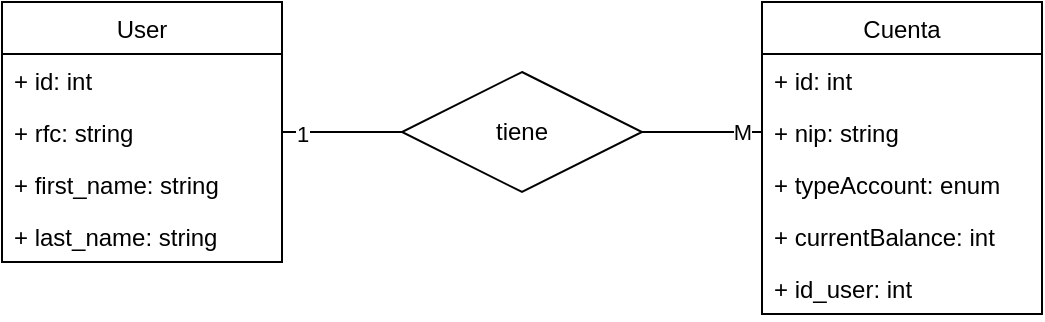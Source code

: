 <mxfile>
    <diagram id="ti2xCrG_IvprK0vBJ_pR" name="Page-1">
        <mxGraphModel dx="624" dy="586" grid="1" gridSize="10" guides="1" tooltips="1" connect="1" arrows="1" fold="1" page="1" pageScale="1" pageWidth="1169" pageHeight="827" math="0" shadow="0">
            <root>
                <mxCell id="0"/>
                <mxCell id="1" parent="0"/>
                <mxCell id="FSpl5RrhJ8k0J-2_uSit-50" value="User" style="swimlane;fontStyle=0;childLayout=stackLayout;horizontal=1;startSize=26;fillColor=none;horizontalStack=0;resizeParent=1;resizeParentMax=0;resizeLast=0;collapsible=1;marginBottom=0;" parent="1" vertex="1">
                    <mxGeometry x="380" y="160" width="140" height="130" as="geometry"/>
                </mxCell>
                <mxCell id="FSpl5RrhJ8k0J-2_uSit-51" value="+ id: int" style="text;strokeColor=none;fillColor=none;align=left;verticalAlign=top;spacingLeft=4;spacingRight=4;overflow=hidden;rotatable=0;points=[[0,0.5],[1,0.5]];portConstraint=eastwest;" parent="FSpl5RrhJ8k0J-2_uSit-50" vertex="1">
                    <mxGeometry y="26" width="140" height="26" as="geometry"/>
                </mxCell>
                <mxCell id="FSpl5RrhJ8k0J-2_uSit-52" value="+ rfc: string" style="text;strokeColor=none;fillColor=none;align=left;verticalAlign=top;spacingLeft=4;spacingRight=4;overflow=hidden;rotatable=0;points=[[0,0.5],[1,0.5]];portConstraint=eastwest;" parent="FSpl5RrhJ8k0J-2_uSit-50" vertex="1">
                    <mxGeometry y="52" width="140" height="26" as="geometry"/>
                </mxCell>
                <mxCell id="FSpl5RrhJ8k0J-2_uSit-53" value="+ first_name: string" style="text;strokeColor=none;fillColor=none;align=left;verticalAlign=top;spacingLeft=4;spacingRight=4;overflow=hidden;rotatable=0;points=[[0,0.5],[1,0.5]];portConstraint=eastwest;" parent="FSpl5RrhJ8k0J-2_uSit-50" vertex="1">
                    <mxGeometry y="78" width="140" height="26" as="geometry"/>
                </mxCell>
                <mxCell id="FSpl5RrhJ8k0J-2_uSit-54" value="+ last_name: string" style="text;strokeColor=none;fillColor=none;align=left;verticalAlign=top;spacingLeft=4;spacingRight=4;overflow=hidden;rotatable=0;points=[[0,0.5],[1,0.5]];portConstraint=eastwest;" parent="FSpl5RrhJ8k0J-2_uSit-50" vertex="1">
                    <mxGeometry y="104" width="140" height="26" as="geometry"/>
                </mxCell>
                <mxCell id="FSpl5RrhJ8k0J-2_uSit-59" value="Cuenta" style="swimlane;fontStyle=0;childLayout=stackLayout;horizontal=1;startSize=26;fillColor=none;horizontalStack=0;resizeParent=1;resizeParentMax=0;resizeLast=0;collapsible=1;marginBottom=0;" parent="1" vertex="1">
                    <mxGeometry x="760" y="160" width="140" height="156" as="geometry"/>
                </mxCell>
                <mxCell id="FSpl5RrhJ8k0J-2_uSit-60" value="+ id: int" style="text;strokeColor=none;fillColor=none;align=left;verticalAlign=top;spacingLeft=4;spacingRight=4;overflow=hidden;rotatable=0;points=[[0,0.5],[1,0.5]];portConstraint=eastwest;" parent="FSpl5RrhJ8k0J-2_uSit-59" vertex="1">
                    <mxGeometry y="26" width="140" height="26" as="geometry"/>
                </mxCell>
                <mxCell id="FSpl5RrhJ8k0J-2_uSit-61" value="+ nip: string" style="text;strokeColor=none;fillColor=none;align=left;verticalAlign=top;spacingLeft=4;spacingRight=4;overflow=hidden;rotatable=0;points=[[0,0.5],[1,0.5]];portConstraint=eastwest;" parent="FSpl5RrhJ8k0J-2_uSit-59" vertex="1">
                    <mxGeometry y="52" width="140" height="26" as="geometry"/>
                </mxCell>
                <mxCell id="FSpl5RrhJ8k0J-2_uSit-62" value="+ typeAccount: enum" style="text;strokeColor=none;fillColor=none;align=left;verticalAlign=top;spacingLeft=4;spacingRight=4;overflow=hidden;rotatable=0;points=[[0,0.5],[1,0.5]];portConstraint=eastwest;" parent="FSpl5RrhJ8k0J-2_uSit-59" vertex="1">
                    <mxGeometry y="78" width="140" height="26" as="geometry"/>
                </mxCell>
                <mxCell id="FSpl5RrhJ8k0J-2_uSit-63" value="+ currentBalance: int" style="text;strokeColor=none;fillColor=none;align=left;verticalAlign=top;spacingLeft=4;spacingRight=4;overflow=hidden;rotatable=0;points=[[0,0.5],[1,0.5]];portConstraint=eastwest;" parent="FSpl5RrhJ8k0J-2_uSit-59" vertex="1">
                    <mxGeometry y="104" width="140" height="26" as="geometry"/>
                </mxCell>
                <mxCell id="FSpl5RrhJ8k0J-2_uSit-64" value="+ id_user: int" style="text;strokeColor=none;fillColor=none;align=left;verticalAlign=top;spacingLeft=4;spacingRight=4;overflow=hidden;rotatable=0;points=[[0,0.5],[1,0.5]];portConstraint=eastwest;" parent="FSpl5RrhJ8k0J-2_uSit-59" vertex="1">
                    <mxGeometry y="130" width="140" height="26" as="geometry"/>
                </mxCell>
                <mxCell id="FSpl5RrhJ8k0J-2_uSit-67" style="edgeStyle=orthogonalEdgeStyle;rounded=0;orthogonalLoop=1;jettySize=auto;html=1;exitX=1;exitY=0.5;exitDx=0;exitDy=0;entryX=0;entryY=0.5;entryDx=0;entryDy=0;endArrow=none;endFill=0;" parent="1" source="FSpl5RrhJ8k0J-2_uSit-65" target="FSpl5RrhJ8k0J-2_uSit-61" edge="1">
                    <mxGeometry relative="1" as="geometry"/>
                </mxCell>
                <mxCell id="FSpl5RrhJ8k0J-2_uSit-69" value="M" style="edgeLabel;html=1;align=center;verticalAlign=middle;resizable=0;points=[];" parent="FSpl5RrhJ8k0J-2_uSit-67" connectable="0" vertex="1">
                    <mxGeometry x="0.672" relative="1" as="geometry">
                        <mxPoint as="offset"/>
                    </mxGeometry>
                </mxCell>
                <mxCell id="FSpl5RrhJ8k0J-2_uSit-65" value="tiene" style="shape=rhombus;perimeter=rhombusPerimeter;whiteSpace=wrap;html=1;align=center;" parent="1" vertex="1">
                    <mxGeometry x="580" y="195" width="120" height="60" as="geometry"/>
                </mxCell>
                <mxCell id="FSpl5RrhJ8k0J-2_uSit-66" style="edgeStyle=orthogonalEdgeStyle;rounded=0;orthogonalLoop=1;jettySize=auto;html=1;exitX=1;exitY=0.5;exitDx=0;exitDy=0;entryX=0;entryY=0.5;entryDx=0;entryDy=0;endArrow=none;endFill=0;" parent="1" source="FSpl5RrhJ8k0J-2_uSit-52" target="FSpl5RrhJ8k0J-2_uSit-65" edge="1">
                    <mxGeometry relative="1" as="geometry"/>
                </mxCell>
                <mxCell id="FSpl5RrhJ8k0J-2_uSit-68" value="1" style="edgeLabel;html=1;align=center;verticalAlign=middle;resizable=0;points=[];" parent="FSpl5RrhJ8k0J-2_uSit-66" connectable="0" vertex="1">
                    <mxGeometry x="-0.68" y="-1" relative="1" as="geometry">
                        <mxPoint as="offset"/>
                    </mxGeometry>
                </mxCell>
            </root>
        </mxGraphModel>
    </diagram>
</mxfile>